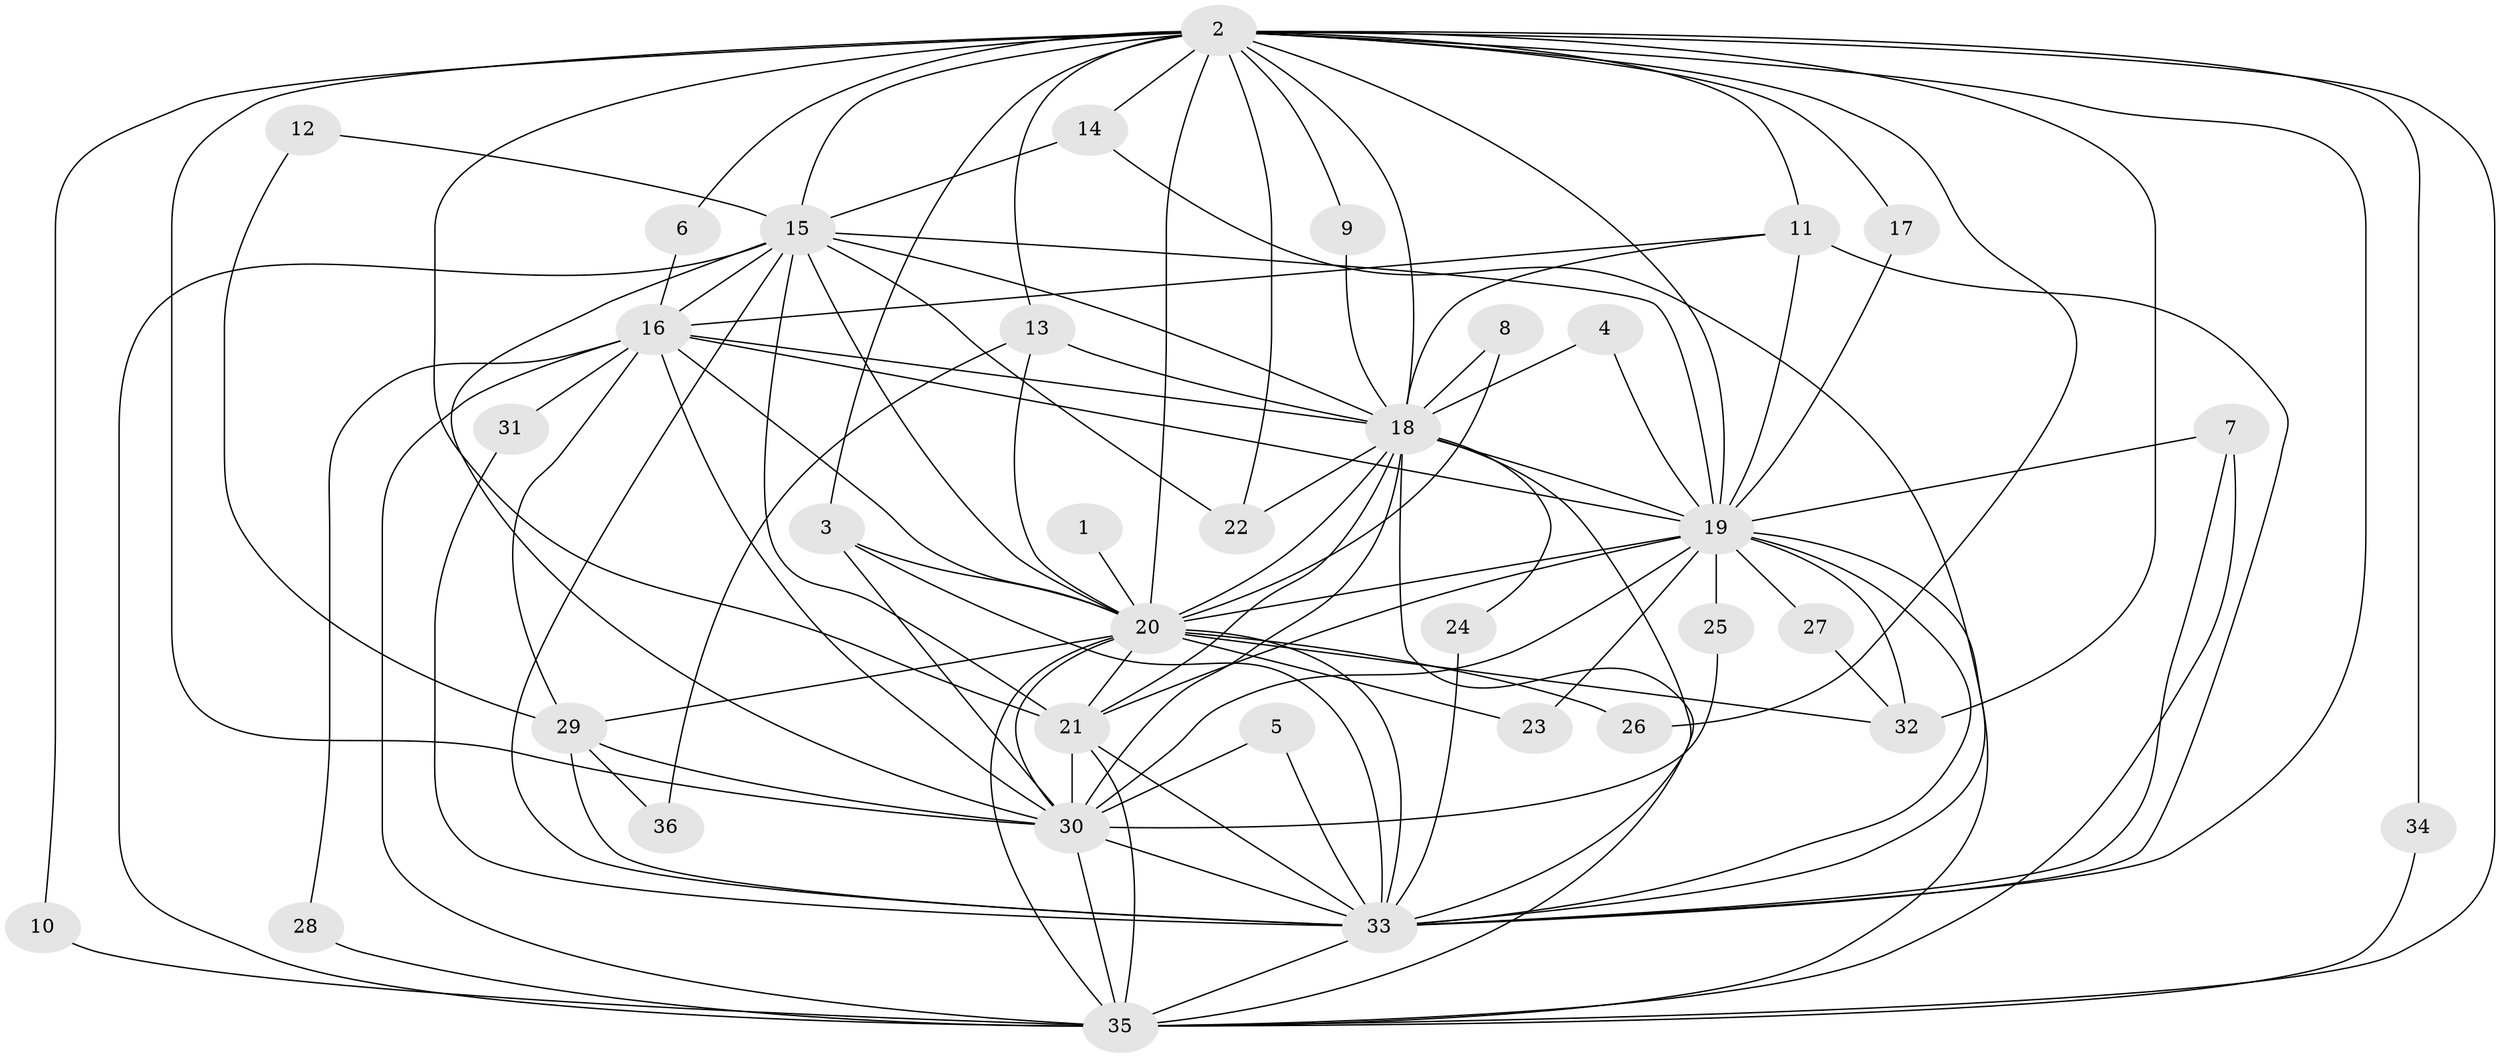 // original degree distribution, {21: 0.013888888888888888, 14: 0.041666666666666664, 19: 0.027777777777777776, 12: 0.013888888888888888, 18: 0.013888888888888888, 20: 0.027777777777777776, 7: 0.027777777777777776, 4: 0.041666666666666664, 3: 0.19444444444444445, 5: 0.041666666666666664, 2: 0.5416666666666666, 6: 0.013888888888888888}
// Generated by graph-tools (version 1.1) at 2025/25/03/09/25 03:25:38]
// undirected, 36 vertices, 105 edges
graph export_dot {
graph [start="1"]
  node [color=gray90,style=filled];
  1;
  2;
  3;
  4;
  5;
  6;
  7;
  8;
  9;
  10;
  11;
  12;
  13;
  14;
  15;
  16;
  17;
  18;
  19;
  20;
  21;
  22;
  23;
  24;
  25;
  26;
  27;
  28;
  29;
  30;
  31;
  32;
  33;
  34;
  35;
  36;
  1 -- 20 [weight=1.0];
  2 -- 3 [weight=1.0];
  2 -- 6 [weight=1.0];
  2 -- 9 [weight=1.0];
  2 -- 10 [weight=1.0];
  2 -- 11 [weight=1.0];
  2 -- 13 [weight=1.0];
  2 -- 14 [weight=2.0];
  2 -- 15 [weight=2.0];
  2 -- 17 [weight=1.0];
  2 -- 18 [weight=2.0];
  2 -- 19 [weight=2.0];
  2 -- 20 [weight=3.0];
  2 -- 21 [weight=3.0];
  2 -- 22 [weight=2.0];
  2 -- 26 [weight=1.0];
  2 -- 30 [weight=2.0];
  2 -- 32 [weight=1.0];
  2 -- 33 [weight=2.0];
  2 -- 34 [weight=1.0];
  2 -- 35 [weight=2.0];
  3 -- 20 [weight=1.0];
  3 -- 30 [weight=1.0];
  3 -- 33 [weight=1.0];
  4 -- 18 [weight=1.0];
  4 -- 19 [weight=1.0];
  5 -- 30 [weight=1.0];
  5 -- 33 [weight=1.0];
  6 -- 16 [weight=1.0];
  7 -- 19 [weight=1.0];
  7 -- 33 [weight=1.0];
  7 -- 35 [weight=1.0];
  8 -- 18 [weight=1.0];
  8 -- 20 [weight=1.0];
  9 -- 18 [weight=1.0];
  10 -- 35 [weight=1.0];
  11 -- 16 [weight=1.0];
  11 -- 18 [weight=2.0];
  11 -- 19 [weight=1.0];
  11 -- 33 [weight=1.0];
  12 -- 15 [weight=1.0];
  12 -- 29 [weight=1.0];
  13 -- 18 [weight=2.0];
  13 -- 20 [weight=1.0];
  13 -- 36 [weight=1.0];
  14 -- 15 [weight=1.0];
  14 -- 33 [weight=1.0];
  15 -- 16 [weight=1.0];
  15 -- 18 [weight=1.0];
  15 -- 19 [weight=2.0];
  15 -- 20 [weight=1.0];
  15 -- 21 [weight=1.0];
  15 -- 22 [weight=1.0];
  15 -- 30 [weight=1.0];
  15 -- 33 [weight=1.0];
  15 -- 35 [weight=1.0];
  16 -- 18 [weight=1.0];
  16 -- 19 [weight=1.0];
  16 -- 20 [weight=1.0];
  16 -- 28 [weight=1.0];
  16 -- 29 [weight=1.0];
  16 -- 30 [weight=1.0];
  16 -- 31 [weight=1.0];
  16 -- 35 [weight=2.0];
  17 -- 19 [weight=1.0];
  18 -- 19 [weight=1.0];
  18 -- 20 [weight=1.0];
  18 -- 21 [weight=1.0];
  18 -- 22 [weight=1.0];
  18 -- 24 [weight=1.0];
  18 -- 30 [weight=4.0];
  18 -- 33 [weight=2.0];
  18 -- 35 [weight=1.0];
  19 -- 20 [weight=1.0];
  19 -- 21 [weight=1.0];
  19 -- 23 [weight=1.0];
  19 -- 25 [weight=1.0];
  19 -- 27 [weight=1.0];
  19 -- 30 [weight=1.0];
  19 -- 32 [weight=1.0];
  19 -- 33 [weight=1.0];
  19 -- 35 [weight=1.0];
  20 -- 21 [weight=1.0];
  20 -- 23 [weight=1.0];
  20 -- 26 [weight=1.0];
  20 -- 29 [weight=1.0];
  20 -- 30 [weight=1.0];
  20 -- 32 [weight=1.0];
  20 -- 33 [weight=1.0];
  20 -- 35 [weight=1.0];
  21 -- 30 [weight=2.0];
  21 -- 33 [weight=3.0];
  21 -- 35 [weight=1.0];
  24 -- 33 [weight=1.0];
  25 -- 30 [weight=1.0];
  27 -- 32 [weight=1.0];
  28 -- 35 [weight=1.0];
  29 -- 30 [weight=1.0];
  29 -- 33 [weight=1.0];
  29 -- 36 [weight=1.0];
  30 -- 33 [weight=1.0];
  30 -- 35 [weight=2.0];
  31 -- 33 [weight=1.0];
  33 -- 35 [weight=1.0];
  34 -- 35 [weight=1.0];
}
